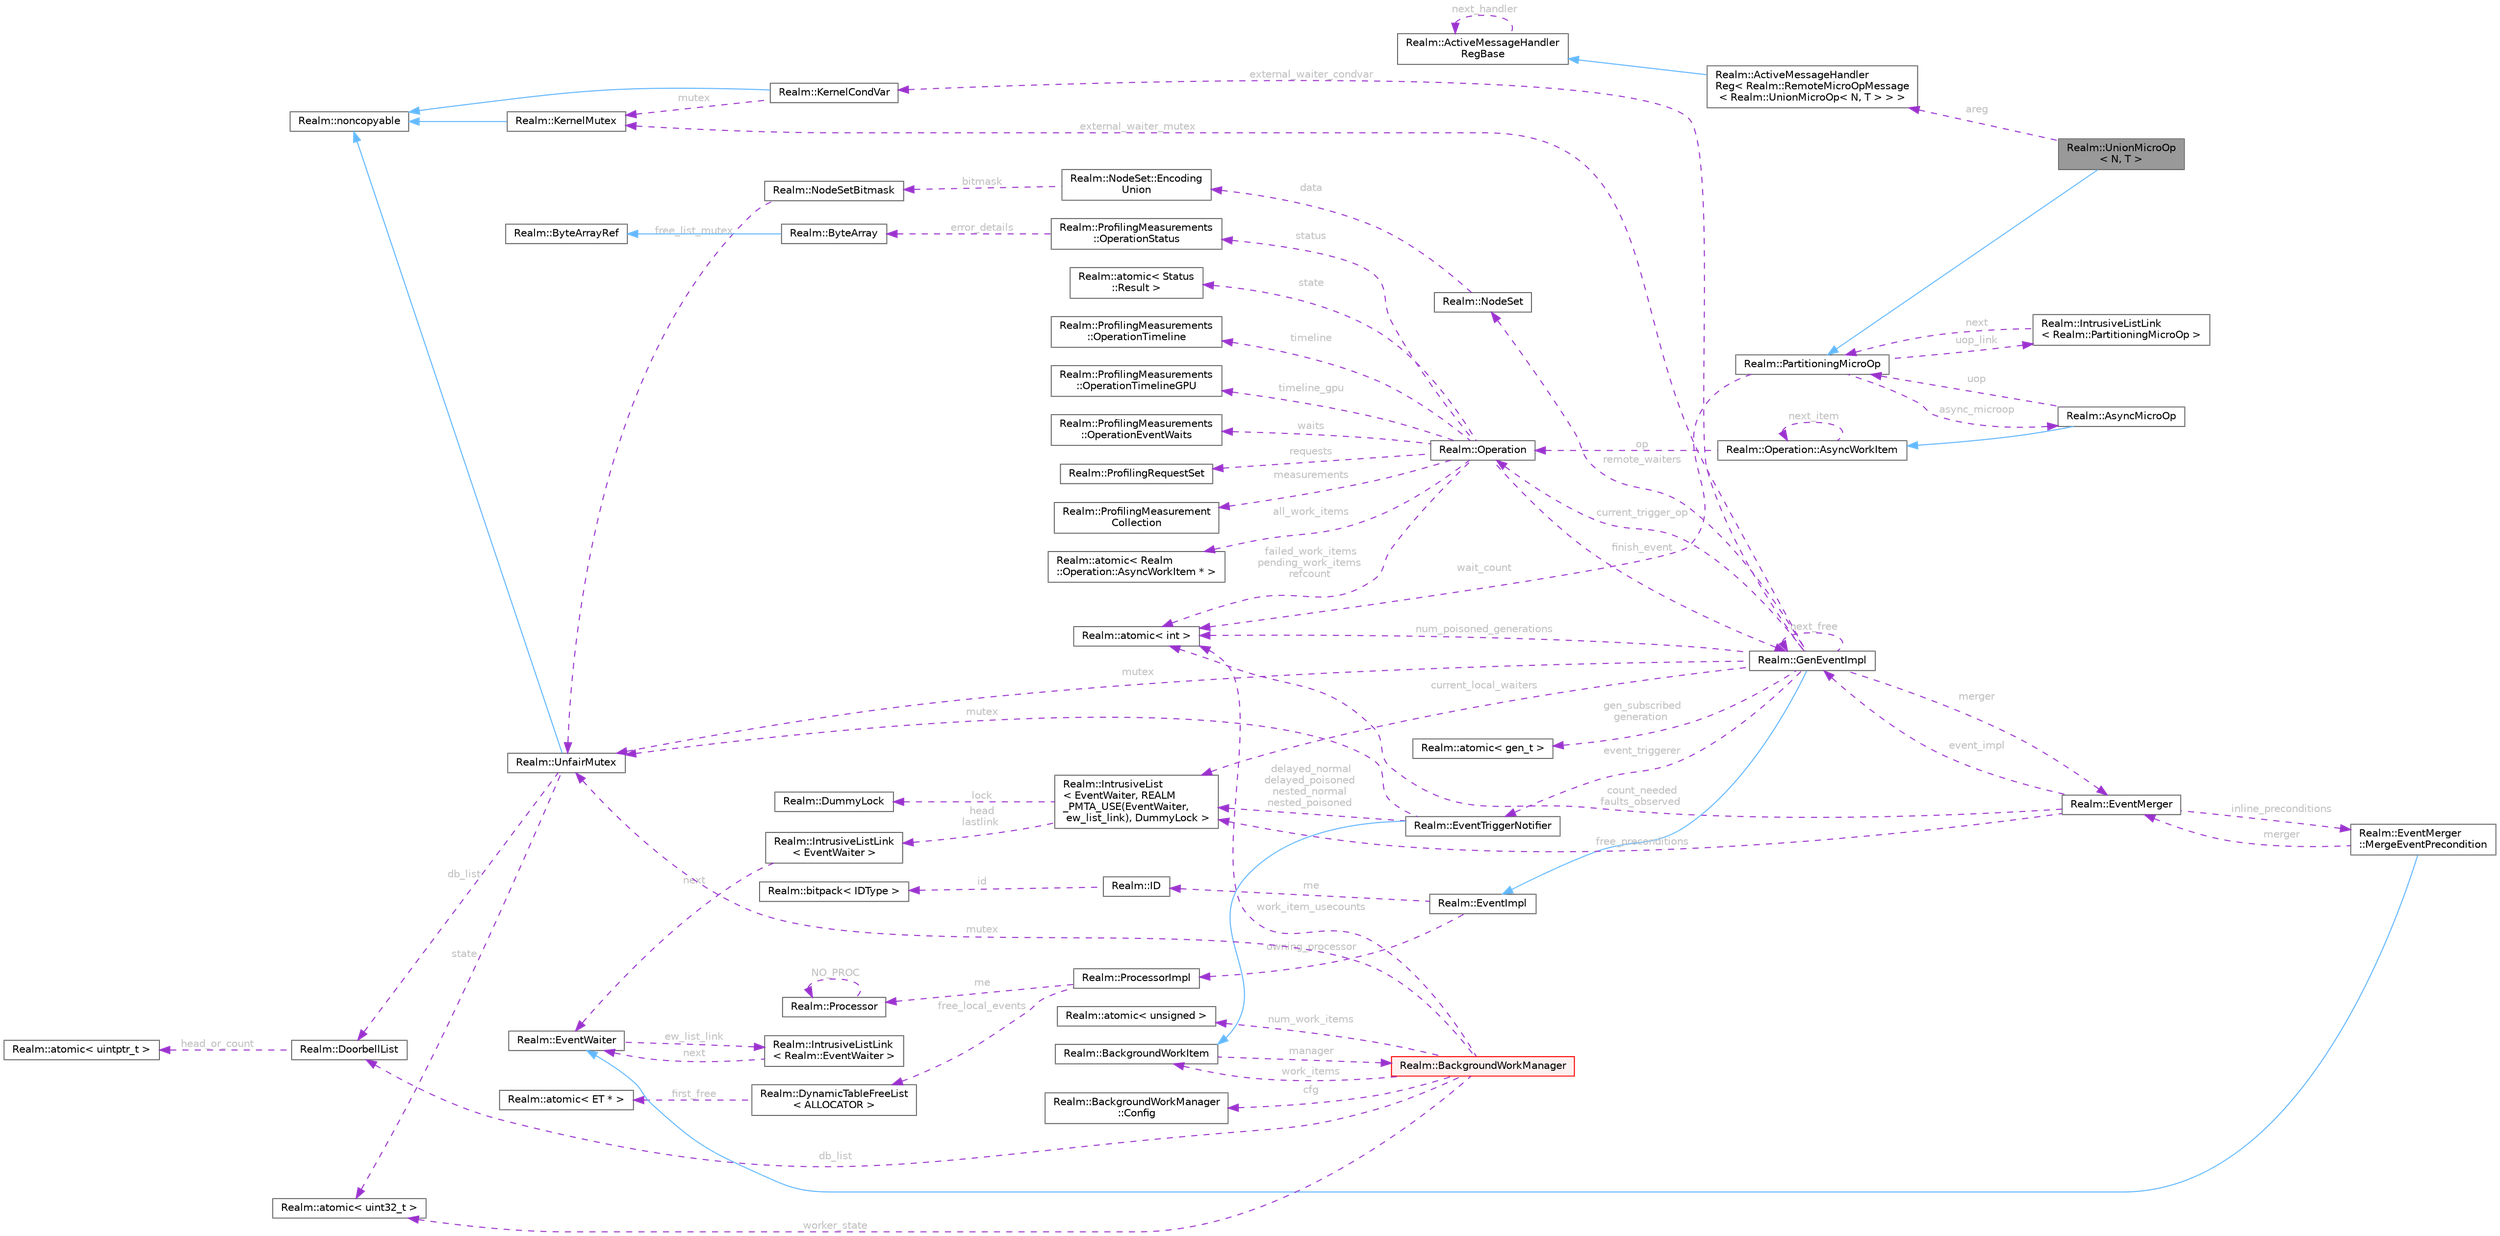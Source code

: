 digraph "Realm::UnionMicroOp&lt; N, T &gt;"
{
 // LATEX_PDF_SIZE
  bgcolor="transparent";
  edge [fontname=Helvetica,fontsize=10,labelfontname=Helvetica,labelfontsize=10];
  node [fontname=Helvetica,fontsize=10,shape=box,height=0.2,width=0.4];
  rankdir="LR";
  Node1 [id="Node000001",label="Realm::UnionMicroOp\l\< N, T \>",height=0.2,width=0.4,color="gray40", fillcolor="grey60", style="filled", fontcolor="black",tooltip=" "];
  Node2 -> Node1 [id="edge1_Node000001_Node000002",dir="back",color="steelblue1",style="solid",tooltip=" "];
  Node2 [id="Node000002",label="Realm::PartitioningMicroOp",height=0.2,width=0.4,color="gray40", fillcolor="white", style="filled",URL="$classRealm_1_1PartitioningMicroOp.html",tooltip=" "];
  Node3 -> Node2 [id="edge2_Node000002_Node000003",dir="back",color="darkorchid3",style="dashed",tooltip=" ",label=" uop_link",fontcolor="grey" ];
  Node3 [id="Node000003",label="Realm::IntrusiveListLink\l\< Realm::PartitioningMicroOp \>",height=0.2,width=0.4,color="gray40", fillcolor="white", style="filled",URL="$structRealm_1_1IntrusiveListLink.html",tooltip=" "];
  Node2 -> Node3 [id="edge3_Node000003_Node000002",dir="back",color="darkorchid3",style="dashed",tooltip=" ",label=" next",fontcolor="grey" ];
  Node4 -> Node2 [id="edge4_Node000002_Node000004",dir="back",color="darkorchid3",style="dashed",tooltip=" ",label=" wait_count",fontcolor="grey" ];
  Node4 [id="Node000004",label="Realm::atomic\< int \>",height=0.2,width=0.4,color="gray40", fillcolor="white", style="filled",URL="$classRealm_1_1atomic.html",tooltip=" "];
  Node5 -> Node2 [id="edge5_Node000002_Node000005",dir="back",color="darkorchid3",style="dashed",tooltip=" ",label=" async_microop",fontcolor="grey" ];
  Node5 [id="Node000005",label="Realm::AsyncMicroOp",height=0.2,width=0.4,color="gray40", fillcolor="white", style="filled",URL="$classRealm_1_1AsyncMicroOp.html",tooltip=" "];
  Node6 -> Node5 [id="edge6_Node000005_Node000006",dir="back",color="steelblue1",style="solid",tooltip=" "];
  Node6 [id="Node000006",label="Realm::Operation::AsyncWorkItem",height=0.2,width=0.4,color="gray40", fillcolor="white", style="filled",URL="$classRealm_1_1Operation_1_1AsyncWorkItem.html",tooltip=" "];
  Node7 -> Node6 [id="edge7_Node000006_Node000007",dir="back",color="darkorchid3",style="dashed",tooltip=" ",label=" op",fontcolor="grey" ];
  Node7 [id="Node000007",label="Realm::Operation",height=0.2,width=0.4,color="gray40", fillcolor="white", style="filled",URL="$classRealm_1_1Operation.html",tooltip=" "];
  Node8 -> Node7 [id="edge8_Node000007_Node000008",dir="back",color="darkorchid3",style="dashed",tooltip=" ",label=" finish_event",fontcolor="grey" ];
  Node8 [id="Node000008",label="Realm::GenEventImpl",height=0.2,width=0.4,color="gray40", fillcolor="white", style="filled",URL="$classRealm_1_1GenEventImpl.html",tooltip=" "];
  Node9 -> Node8 [id="edge9_Node000008_Node000009",dir="back",color="steelblue1",style="solid",tooltip=" "];
  Node9 [id="Node000009",label="Realm::EventImpl",height=0.2,width=0.4,color="gray40", fillcolor="white", style="filled",URL="$classRealm_1_1EventImpl.html",tooltip=" "];
  Node10 -> Node9 [id="edge10_Node000009_Node000010",dir="back",color="darkorchid3",style="dashed",tooltip=" ",label=" me",fontcolor="grey" ];
  Node10 [id="Node000010",label="Realm::ID",height=0.2,width=0.4,color="gray40", fillcolor="white", style="filled",URL="$classRealm_1_1ID.html",tooltip=" "];
  Node11 -> Node10 [id="edge11_Node000010_Node000011",dir="back",color="darkorchid3",style="dashed",tooltip=" ",label=" id",fontcolor="grey" ];
  Node11 [id="Node000011",label="Realm::bitpack\< IDType \>",height=0.2,width=0.4,color="gray40", fillcolor="white", style="filled",URL="$classRealm_1_1bitpack.html",tooltip=" "];
  Node12 -> Node9 [id="edge12_Node000009_Node000012",dir="back",color="darkorchid3",style="dashed",tooltip=" ",label=" owning_processor",fontcolor="grey" ];
  Node12 [id="Node000012",label="Realm::ProcessorImpl",height=0.2,width=0.4,color="gray40", fillcolor="white", style="filled",URL="$classRealm_1_1ProcessorImpl.html",tooltip=" "];
  Node13 -> Node12 [id="edge13_Node000012_Node000013",dir="back",color="darkorchid3",style="dashed",tooltip=" ",label=" free_local_events",fontcolor="grey" ];
  Node13 [id="Node000013",label="Realm::DynamicTableFreeList\l\< ALLOCATOR \>",height=0.2,width=0.4,color="gray40", fillcolor="white", style="filled",URL="$classRealm_1_1DynamicTableFreeList.html",tooltip=" "];
  Node14 -> Node13 [id="edge14_Node000013_Node000014",dir="back",color="darkorchid3",style="dashed",tooltip=" ",label=" first_free",fontcolor="grey" ];
  Node14 [id="Node000014",label="Realm::atomic\< ET * \>",height=0.2,width=0.4,color="gray40", fillcolor="white", style="filled",URL="$classRealm_1_1atomic.html",tooltip=" "];
  Node15 -> Node12 [id="edge15_Node000012_Node000015",dir="back",color="darkorchid3",style="dashed",tooltip=" ",label=" me",fontcolor="grey" ];
  Node15 [id="Node000015",label="Realm::Processor",height=0.2,width=0.4,color="gray40", fillcolor="white", style="filled",URL="$classRealm_1_1Processor.html",tooltip=" "];
  Node15 -> Node15 [id="edge16_Node000015_Node000015",dir="back",color="darkorchid3",style="dashed",tooltip=" ",label=" NO_PROC",fontcolor="grey" ];
  Node16 -> Node8 [id="edge17_Node000008_Node000016",dir="back",color="darkorchid3",style="dashed",tooltip=" ",label=" gen_subscribed\ngeneration",fontcolor="grey" ];
  Node16 [id="Node000016",label="Realm::atomic\< gen_t \>",height=0.2,width=0.4,color="gray40", fillcolor="white", style="filled",URL="$classRealm_1_1atomic.html",tooltip=" "];
  Node4 -> Node8 [id="edge18_Node000008_Node000004",dir="back",color="darkorchid3",style="dashed",tooltip=" ",label=" num_poisoned_generations",fontcolor="grey" ];
  Node8 -> Node8 [id="edge19_Node000008_Node000008",dir="back",color="darkorchid3",style="dashed",tooltip=" ",label=" next_free",fontcolor="grey" ];
  Node17 -> Node8 [id="edge20_Node000008_Node000017",dir="back",color="darkorchid3",style="dashed",tooltip=" ",label=" merger",fontcolor="grey" ];
  Node17 [id="Node000017",label="Realm::EventMerger",height=0.2,width=0.4,color="gray40", fillcolor="white", style="filled",URL="$classRealm_1_1EventMerger.html",tooltip=" "];
  Node8 -> Node17 [id="edge21_Node000017_Node000008",dir="back",color="darkorchid3",style="dashed",tooltip=" ",label=" event_impl",fontcolor="grey" ];
  Node4 -> Node17 [id="edge22_Node000017_Node000004",dir="back",color="darkorchid3",style="dashed",tooltip=" ",label=" count_needed\nfaults_observed",fontcolor="grey" ];
  Node18 -> Node17 [id="edge23_Node000017_Node000018",dir="back",color="darkorchid3",style="dashed",tooltip=" ",label=" inline_preconditions",fontcolor="grey" ];
  Node18 [id="Node000018",label="Realm::EventMerger\l::MergeEventPrecondition",height=0.2,width=0.4,color="gray40", fillcolor="white", style="filled",URL="$classRealm_1_1EventMerger_1_1MergeEventPrecondition.html",tooltip=" "];
  Node19 -> Node18 [id="edge24_Node000018_Node000019",dir="back",color="steelblue1",style="solid",tooltip=" "];
  Node19 [id="Node000019",label="Realm::EventWaiter",height=0.2,width=0.4,color="gray40", fillcolor="white", style="filled",URL="$classRealm_1_1EventWaiter.html",tooltip=" "];
  Node20 -> Node19 [id="edge25_Node000019_Node000020",dir="back",color="darkorchid3",style="dashed",tooltip=" ",label=" ew_list_link",fontcolor="grey" ];
  Node20 [id="Node000020",label="Realm::IntrusiveListLink\l\< Realm::EventWaiter \>",height=0.2,width=0.4,color="gray40", fillcolor="white", style="filled",URL="$structRealm_1_1IntrusiveListLink.html",tooltip=" "];
  Node19 -> Node20 [id="edge26_Node000020_Node000019",dir="back",color="darkorchid3",style="dashed",tooltip=" ",label=" next",fontcolor="grey" ];
  Node17 -> Node18 [id="edge27_Node000018_Node000017",dir="back",color="darkorchid3",style="dashed",tooltip=" ",label=" merger",fontcolor="grey" ];
  Node21 -> Node17 [id="edge28_Node000017_Node000021",dir="back",color="darkorchid3",style="dashed",tooltip=" ",label=" free_preconditions",fontcolor="grey" ];
  Node21 [id="Node000021",label="Realm::IntrusiveList\l\< EventWaiter, REALM\l_PMTA_USE(EventWaiter,\l ew_list_link), DummyLock \>",height=0.2,width=0.4,color="gray40", fillcolor="white", style="filled",URL="$classRealm_1_1IntrusiveList.html",tooltip=" "];
  Node22 -> Node21 [id="edge29_Node000021_Node000022",dir="back",color="darkorchid3",style="dashed",tooltip=" ",label=" lock",fontcolor="grey" ];
  Node22 [id="Node000022",label="Realm::DummyLock",height=0.2,width=0.4,color="gray40", fillcolor="white", style="filled",URL="$classRealm_1_1DummyLock.html",tooltip=" "];
  Node23 -> Node21 [id="edge30_Node000021_Node000023",dir="back",color="darkorchid3",style="dashed",tooltip=" ",label=" head\nlastlink",fontcolor="grey" ];
  Node23 [id="Node000023",label="Realm::IntrusiveListLink\l\< EventWaiter \>",height=0.2,width=0.4,color="gray40", fillcolor="white", style="filled",URL="$structRealm_1_1IntrusiveListLink.html",tooltip=" "];
  Node19 -> Node23 [id="edge31_Node000023_Node000019",dir="back",color="darkorchid3",style="dashed",tooltip=" ",label=" next",fontcolor="grey" ];
  Node24 -> Node8 [id="edge32_Node000008_Node000024",dir="back",color="darkorchid3",style="dashed",tooltip=" ",label=" event_triggerer",fontcolor="grey" ];
  Node24 [id="Node000024",label="Realm::EventTriggerNotifier",height=0.2,width=0.4,color="gray40", fillcolor="white", style="filled",URL="$classRealm_1_1EventTriggerNotifier.html",tooltip=" "];
  Node25 -> Node24 [id="edge33_Node000024_Node000025",dir="back",color="steelblue1",style="solid",tooltip=" "];
  Node25 [id="Node000025",label="Realm::BackgroundWorkItem",height=0.2,width=0.4,color="gray40", fillcolor="white", style="filled",URL="$classRealm_1_1BackgroundWorkItem.html",tooltip=" "];
  Node26 -> Node25 [id="edge34_Node000025_Node000026",dir="back",color="darkorchid3",style="dashed",tooltip=" ",label=" manager",fontcolor="grey" ];
  Node26 [id="Node000026",label="Realm::BackgroundWorkManager",height=0.2,width=0.4,color="red", fillcolor="#FFF0F0", style="filled",URL="$classRealm_1_1BackgroundWorkManager.html",tooltip=" "];
  Node27 -> Node26 [id="edge35_Node000026_Node000027",dir="back",color="darkorchid3",style="dashed",tooltip=" ",label=" cfg",fontcolor="grey" ];
  Node27 [id="Node000027",label="Realm::BackgroundWorkManager\l::Config",height=0.2,width=0.4,color="gray40", fillcolor="white", style="filled",URL="$structRealm_1_1BackgroundWorkManager_1_1Config.html",tooltip=" "];
  Node28 -> Node26 [id="edge36_Node000026_Node000028",dir="back",color="darkorchid3",style="dashed",tooltip=" ",label=" mutex",fontcolor="grey" ];
  Node28 [id="Node000028",label="Realm::UnfairMutex",height=0.2,width=0.4,color="gray40", fillcolor="white", style="filled",URL="$classRealm_1_1UnfairMutex.html",tooltip=" "];
  Node29 -> Node28 [id="edge37_Node000028_Node000029",dir="back",color="steelblue1",style="solid",tooltip=" "];
  Node29 [id="Node000029",label="Realm::noncopyable",height=0.2,width=0.4,color="gray40", fillcolor="white", style="filled",URL="$classRealm_1_1noncopyable.html",tooltip=" "];
  Node30 -> Node28 [id="edge38_Node000028_Node000030",dir="back",color="darkorchid3",style="dashed",tooltip=" ",label=" state",fontcolor="grey" ];
  Node30 [id="Node000030",label="Realm::atomic\< uint32_t \>",height=0.2,width=0.4,color="gray40", fillcolor="white", style="filled",URL="$classRealm_1_1atomic.html",tooltip=" "];
  Node31 -> Node28 [id="edge39_Node000028_Node000031",dir="back",color="darkorchid3",style="dashed",tooltip=" ",label=" db_list",fontcolor="grey" ];
  Node31 [id="Node000031",label="Realm::DoorbellList",height=0.2,width=0.4,color="gray40", fillcolor="white", style="filled",URL="$classRealm_1_1DoorbellList.html",tooltip=" "];
  Node32 -> Node31 [id="edge40_Node000031_Node000032",dir="back",color="darkorchid3",style="dashed",tooltip=" ",label=" head_or_count",fontcolor="grey" ];
  Node32 [id="Node000032",label="Realm::atomic\< uintptr_t \>",height=0.2,width=0.4,color="gray40", fillcolor="white", style="filled",URL="$classRealm_1_1atomic.html",tooltip=" "];
  Node33 -> Node26 [id="edge41_Node000026_Node000033",dir="back",color="darkorchid3",style="dashed",tooltip=" ",label=" num_work_items",fontcolor="grey" ];
  Node33 [id="Node000033",label="Realm::atomic\< unsigned \>",height=0.2,width=0.4,color="gray40", fillcolor="white", style="filled",URL="$classRealm_1_1atomic.html",tooltip=" "];
  Node4 -> Node26 [id="edge42_Node000026_Node000004",dir="back",color="darkorchid3",style="dashed",tooltip=" ",label=" work_item_usecounts",fontcolor="grey" ];
  Node25 -> Node26 [id="edge43_Node000026_Node000025",dir="back",color="darkorchid3",style="dashed",tooltip=" ",label=" work_items",fontcolor="grey" ];
  Node30 -> Node26 [id="edge44_Node000026_Node000030",dir="back",color="darkorchid3",style="dashed",tooltip=" ",label=" worker_state",fontcolor="grey" ];
  Node31 -> Node26 [id="edge45_Node000026_Node000031",dir="back",color="darkorchid3",style="dashed",tooltip=" ",label=" db_list",fontcolor="grey" ];
  Node28 -> Node24 [id="edge46_Node000024_Node000028",dir="back",color="darkorchid3",style="dashed",tooltip=" ",label=" mutex",fontcolor="grey" ];
  Node21 -> Node24 [id="edge47_Node000024_Node000021",dir="back",color="darkorchid3",style="dashed",tooltip=" ",label=" delayed_normal\ndelayed_poisoned\nnested_normal\nnested_poisoned",fontcolor="grey" ];
  Node28 -> Node8 [id="edge48_Node000008_Node000028",dir="back",color="darkorchid3",style="dashed",tooltip=" ",label=" mutex",fontcolor="grey" ];
  Node7 -> Node8 [id="edge49_Node000008_Node000007",dir="back",color="darkorchid3",style="dashed",tooltip=" ",label=" current_trigger_op",fontcolor="grey" ];
  Node21 -> Node8 [id="edge50_Node000008_Node000021",dir="back",color="darkorchid3",style="dashed",tooltip=" ",label=" current_local_waiters",fontcolor="grey" ];
  Node37 -> Node8 [id="edge51_Node000008_Node000037",dir="back",color="darkorchid3",style="dashed",tooltip=" ",label=" external_waiter_mutex",fontcolor="grey" ];
  Node37 [id="Node000037",label="Realm::KernelMutex",height=0.2,width=0.4,color="gray40", fillcolor="white", style="filled",URL="$classRealm_1_1KernelMutex.html",tooltip=" "];
  Node29 -> Node37 [id="edge52_Node000037_Node000029",dir="back",color="steelblue1",style="solid",tooltip=" "];
  Node38 -> Node8 [id="edge53_Node000008_Node000038",dir="back",color="darkorchid3",style="dashed",tooltip=" ",label=" external_waiter_condvar",fontcolor="grey" ];
  Node38 [id="Node000038",label="Realm::KernelCondVar",height=0.2,width=0.4,color="gray40", fillcolor="white", style="filled",URL="$classRealm_1_1KernelCondVar.html",tooltip=" "];
  Node29 -> Node38 [id="edge54_Node000038_Node000029",dir="back",color="steelblue1",style="solid",tooltip=" "];
  Node37 -> Node38 [id="edge55_Node000038_Node000037",dir="back",color="darkorchid3",style="dashed",tooltip=" ",label=" mutex",fontcolor="grey" ];
  Node39 -> Node8 [id="edge56_Node000008_Node000039",dir="back",color="darkorchid3",style="dashed",tooltip=" ",label=" remote_waiters",fontcolor="grey" ];
  Node39 [id="Node000039",label="Realm::NodeSet",height=0.2,width=0.4,color="gray40", fillcolor="white", style="filled",URL="$classRealm_1_1NodeSet.html",tooltip=" "];
  Node40 -> Node39 [id="edge57_Node000039_Node000040",dir="back",color="darkorchid3",style="dashed",tooltip=" ",label=" data",fontcolor="grey" ];
  Node40 [id="Node000040",label="Realm::NodeSet::Encoding\lUnion",height=0.2,width=0.4,color="gray40", fillcolor="white", style="filled",URL="$unionRealm_1_1NodeSet_1_1EncodingUnion.html",tooltip=" "];
  Node41 -> Node40 [id="edge58_Node000040_Node000041",dir="back",color="darkorchid3",style="dashed",tooltip=" ",label=" bitmask",fontcolor="grey" ];
  Node41 [id="Node000041",label="Realm::NodeSetBitmask",height=0.2,width=0.4,color="gray40", fillcolor="white", style="filled",URL="$classRealm_1_1NodeSetBitmask.html",tooltip=" "];
  Node28 -> Node41 [id="edge59_Node000041_Node000028",dir="back",color="darkorchid3",style="dashed",tooltip=" ",label=" free_list_mutex",fontcolor="grey" ];
  Node4 -> Node7 [id="edge60_Node000007_Node000004",dir="back",color="darkorchid3",style="dashed",tooltip=" ",label=" failed_work_items\npending_work_items\nrefcount",fontcolor="grey" ];
  Node42 -> Node7 [id="edge61_Node000007_Node000042",dir="back",color="darkorchid3",style="dashed",tooltip=" ",label=" state",fontcolor="grey" ];
  Node42 [id="Node000042",label="Realm::atomic\< Status\l::Result \>",height=0.2,width=0.4,color="gray40", fillcolor="white", style="filled",URL="$classRealm_1_1atomic.html",tooltip=" "];
  Node43 -> Node7 [id="edge62_Node000007_Node000043",dir="back",color="darkorchid3",style="dashed",tooltip=" ",label=" status",fontcolor="grey" ];
  Node43 [id="Node000043",label="Realm::ProfilingMeasurements\l::OperationStatus",height=0.2,width=0.4,color="gray40", fillcolor="white", style="filled",URL="$structRealm_1_1ProfilingMeasurements_1_1OperationStatus.html",tooltip=" "];
  Node44 -> Node43 [id="edge63_Node000043_Node000044",dir="back",color="darkorchid3",style="dashed",tooltip=" ",label=" error_details",fontcolor="grey" ];
  Node44 [id="Node000044",label="Realm::ByteArray",height=0.2,width=0.4,color="gray40", fillcolor="white", style="filled",URL="$classRealm_1_1ByteArray.html",tooltip=" "];
  Node45 -> Node44 [id="edge64_Node000044_Node000045",dir="back",color="steelblue1",style="solid",tooltip=" "];
  Node45 [id="Node000045",label="Realm::ByteArrayRef",height=0.2,width=0.4,color="gray40", fillcolor="white", style="filled",URL="$classRealm_1_1ByteArrayRef.html",tooltip=" "];
  Node46 -> Node7 [id="edge65_Node000007_Node000046",dir="back",color="darkorchid3",style="dashed",tooltip=" ",label=" timeline",fontcolor="grey" ];
  Node46 [id="Node000046",label="Realm::ProfilingMeasurements\l::OperationTimeline",height=0.2,width=0.4,color="gray40", fillcolor="white", style="filled",URL="$structRealm_1_1ProfilingMeasurements_1_1OperationTimeline.html",tooltip=" "];
  Node47 -> Node7 [id="edge66_Node000007_Node000047",dir="back",color="darkorchid3",style="dashed",tooltip=" ",label=" timeline_gpu",fontcolor="grey" ];
  Node47 [id="Node000047",label="Realm::ProfilingMeasurements\l::OperationTimelineGPU",height=0.2,width=0.4,color="gray40", fillcolor="white", style="filled",URL="$structRealm_1_1ProfilingMeasurements_1_1OperationTimelineGPU.html",tooltip=" "];
  Node48 -> Node7 [id="edge67_Node000007_Node000048",dir="back",color="darkorchid3",style="dashed",tooltip=" ",label=" waits",fontcolor="grey" ];
  Node48 [id="Node000048",label="Realm::ProfilingMeasurements\l::OperationEventWaits",height=0.2,width=0.4,color="gray40", fillcolor="white", style="filled",URL="$structRealm_1_1ProfilingMeasurements_1_1OperationEventWaits.html",tooltip=" "];
  Node49 -> Node7 [id="edge68_Node000007_Node000049",dir="back",color="darkorchid3",style="dashed",tooltip=" ",label=" requests",fontcolor="grey" ];
  Node49 [id="Node000049",label="Realm::ProfilingRequestSet",height=0.2,width=0.4,color="gray40", fillcolor="white", style="filled",URL="$classRealm_1_1ProfilingRequestSet.html",tooltip=" "];
  Node50 -> Node7 [id="edge69_Node000007_Node000050",dir="back",color="darkorchid3",style="dashed",tooltip=" ",label=" measurements",fontcolor="grey" ];
  Node50 [id="Node000050",label="Realm::ProfilingMeasurement\lCollection",height=0.2,width=0.4,color="gray40", fillcolor="white", style="filled",URL="$classRealm_1_1ProfilingMeasurementCollection.html",tooltip=" "];
  Node51 -> Node7 [id="edge70_Node000007_Node000051",dir="back",color="darkorchid3",style="dashed",tooltip=" ",label=" all_work_items",fontcolor="grey" ];
  Node51 [id="Node000051",label="Realm::atomic\< Realm\l::Operation::AsyncWorkItem * \>",height=0.2,width=0.4,color="gray40", fillcolor="white", style="filled",URL="$classRealm_1_1atomic.html",tooltip=" "];
  Node6 -> Node6 [id="edge71_Node000006_Node000006",dir="back",color="darkorchid3",style="dashed",tooltip=" ",label=" next_item",fontcolor="grey" ];
  Node2 -> Node5 [id="edge72_Node000005_Node000002",dir="back",color="darkorchid3",style="dashed",tooltip=" ",label=" uop",fontcolor="grey" ];
  Node52 -> Node1 [id="edge73_Node000001_Node000052",dir="back",color="darkorchid3",style="dashed",tooltip=" ",label=" areg",fontcolor="grey" ];
  Node52 [id="Node000052",label="Realm::ActiveMessageHandler\lReg\< Realm::RemoteMicroOpMessage\l\< Realm::UnionMicroOp\< N, T \> \> \>",height=0.2,width=0.4,color="gray40", fillcolor="white", style="filled",URL="$classRealm_1_1ActiveMessageHandlerReg.html",tooltip=" "];
  Node53 -> Node52 [id="edge74_Node000052_Node000053",dir="back",color="steelblue1",style="solid",tooltip=" "];
  Node53 [id="Node000053",label="Realm::ActiveMessageHandler\lRegBase",height=0.2,width=0.4,color="gray40", fillcolor="white", style="filled",URL="$classRealm_1_1ActiveMessageHandlerRegBase.html",tooltip=" "];
  Node53 -> Node53 [id="edge75_Node000053_Node000053",dir="back",color="darkorchid3",style="dashed",tooltip=" ",label=" next_handler",fontcolor="grey" ];
}
